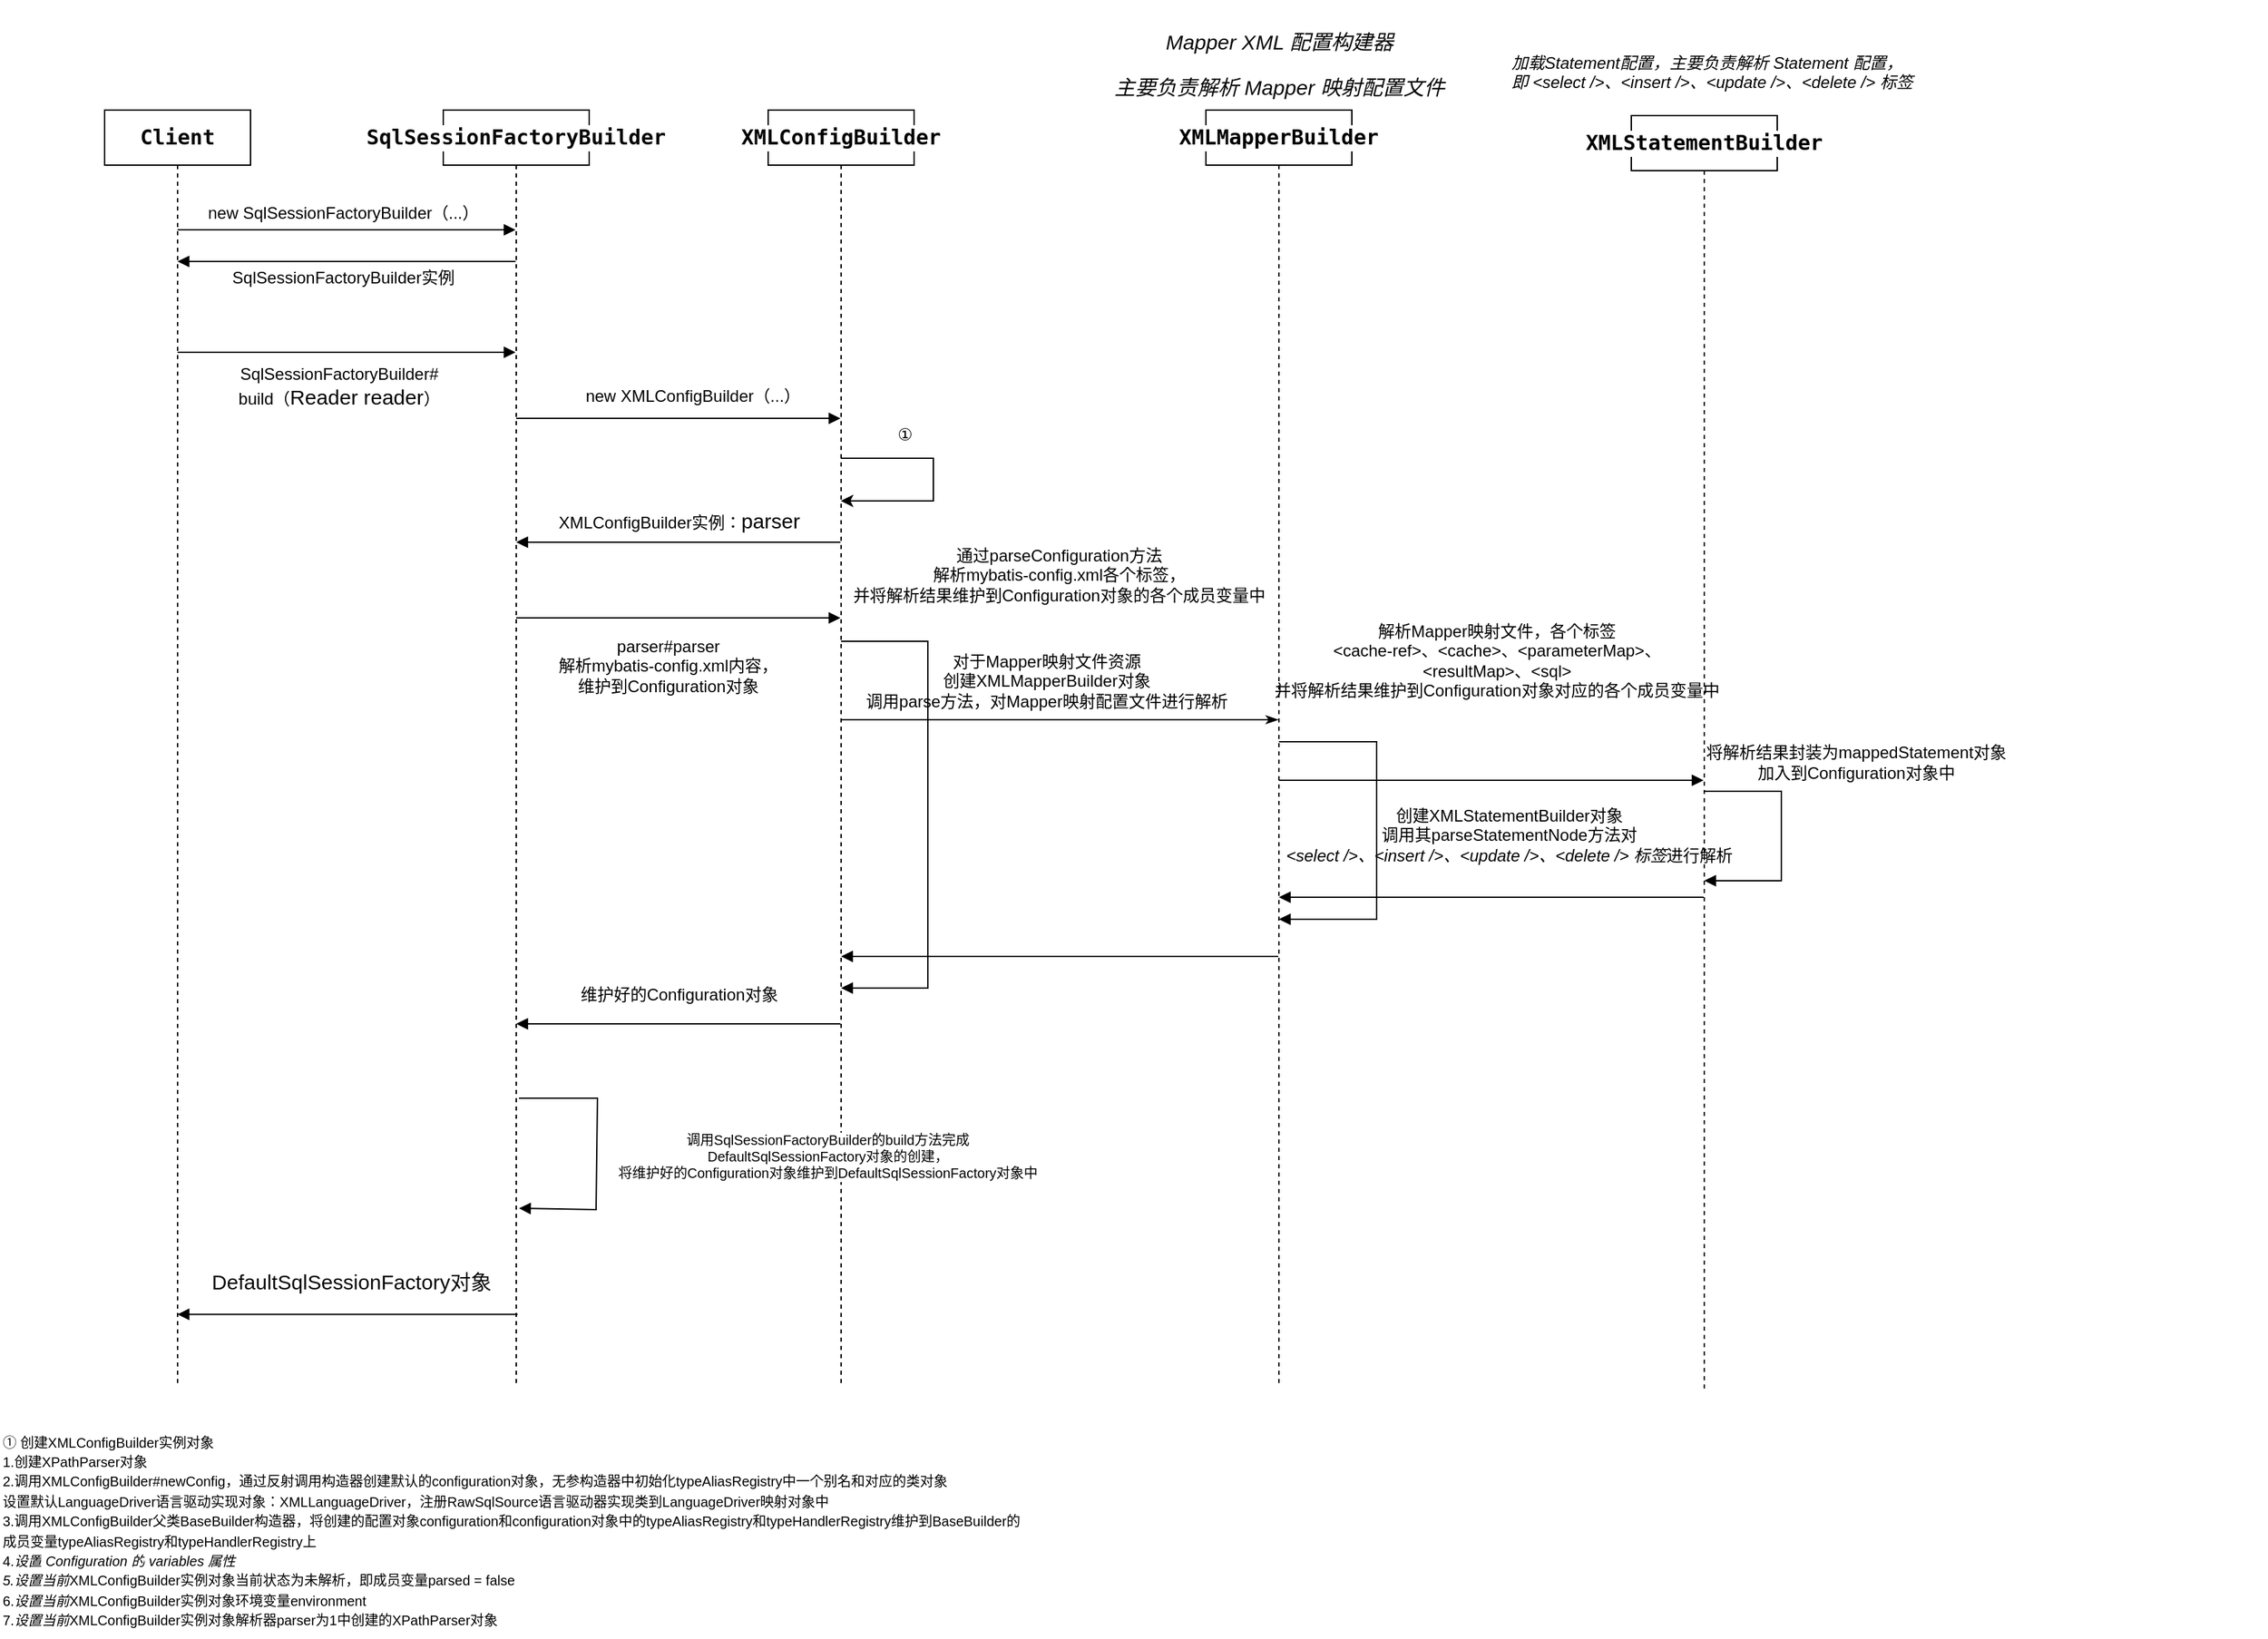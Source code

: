 <mxfile version="26.2.12">
  <diagram name="Page-1" id="74e2e168-ea6b-b213-b513-2b3c1d86103e">
    <mxGraphModel dx="681" dy="350" grid="0" gridSize="10" guides="1" tooltips="1" connect="1" arrows="1" fold="1" page="1" pageScale="1" pageWidth="1600" pageHeight="1200" background="none" math="0" shadow="0">
      <root>
        <mxCell id="0" />
        <mxCell id="1" parent="0" />
        <mxCell id="D4scbfHp7Lcl8xsNsMal-7" style="edgeStyle=orthogonalEdgeStyle;rounded=0;orthogonalLoop=1;jettySize=auto;html=1;curved=0;endArrow=block;endFill=1;" edge="1" parent="1" source="D4scbfHp7Lcl8xsNsMal-1" target="D4scbfHp7Lcl8xsNsMal-4">
          <mxGeometry relative="1" as="geometry">
            <Array as="points">
              <mxPoint x="300" y="190" />
              <mxPoint x="300" y="190" />
            </Array>
          </mxGeometry>
        </mxCell>
        <mxCell id="D4scbfHp7Lcl8xsNsMal-12" style="edgeStyle=orthogonalEdgeStyle;rounded=0;orthogonalLoop=1;jettySize=auto;html=1;curved=0;endArrow=block;endFill=1;" edge="1" parent="1" source="D4scbfHp7Lcl8xsNsMal-1" target="D4scbfHp7Lcl8xsNsMal-3">
          <mxGeometry relative="1" as="geometry">
            <Array as="points">
              <mxPoint x="495" y="304" />
              <mxPoint x="495" y="304" />
            </Array>
          </mxGeometry>
        </mxCell>
        <mxCell id="D4scbfHp7Lcl8xsNsMal-20" style="edgeStyle=orthogonalEdgeStyle;rounded=0;orthogonalLoop=1;jettySize=auto;html=1;curved=0;endArrow=block;endFill=1;" edge="1" parent="1" source="D4scbfHp7Lcl8xsNsMal-1" target="D4scbfHp7Lcl8xsNsMal-3">
          <mxGeometry relative="1" as="geometry">
            <Array as="points">
              <mxPoint x="542" y="449" />
              <mxPoint x="542" y="449" />
            </Array>
          </mxGeometry>
        </mxCell>
        <mxCell id="D4scbfHp7Lcl8xsNsMal-51" style="edgeStyle=none;rounded=0;orthogonalLoop=1;jettySize=auto;html=1;curved=0;exitX=0.509;exitY=0.945;exitDx=0;exitDy=0;exitPerimeter=0;endArrow=block;endFill=1;" edge="1" parent="1" source="D4scbfHp7Lcl8xsNsMal-1" target="D4scbfHp7Lcl8xsNsMal-4">
          <mxGeometry relative="1" as="geometry">
            <mxPoint x="384.43" y="954" as="sourcePoint" />
            <mxPoint x="139.004" y="954" as="targetPoint" />
          </mxGeometry>
        </mxCell>
        <mxCell id="D4scbfHp7Lcl8xsNsMal-1" value="&lt;div style=&quot;background-color: rgb(255, 255, 255); color: rgb(8, 8, 8);&quot;&gt;&lt;pre style=&quot;font-family:&#39;JetBrains Mono&#39;,monospace;font-size:11.3pt;&quot;&gt;&lt;b&gt;SqlSessionFactoryBuilder&lt;/b&gt;&lt;/pre&gt;&lt;/div&gt;" style="shape=umlLifeline;perimeter=lifelinePerimeter;whiteSpace=wrap;html=1;container=1;dropTarget=0;collapsible=0;recursiveResize=0;outlineConnect=0;portConstraint=eastwest;newEdgeStyle={&quot;curved&quot;:0,&quot;rounded&quot;:0};" vertex="1" parent="1">
          <mxGeometry x="332" y="80" width="106" height="926" as="geometry" />
        </mxCell>
        <mxCell id="D4scbfHp7Lcl8xsNsMal-16" style="edgeStyle=orthogonalEdgeStyle;rounded=0;orthogonalLoop=1;jettySize=auto;html=1;curved=0;endArrow=block;endFill=1;" edge="1" parent="1" source="D4scbfHp7Lcl8xsNsMal-3" target="D4scbfHp7Lcl8xsNsMal-1">
          <mxGeometry relative="1" as="geometry">
            <Array as="points">
              <mxPoint x="481" y="394" />
              <mxPoint x="481" y="394" />
            </Array>
          </mxGeometry>
        </mxCell>
        <mxCell id="D4scbfHp7Lcl8xsNsMal-26" style="edgeStyle=orthogonalEdgeStyle;rounded=0;orthogonalLoop=1;jettySize=auto;html=1;curved=0;endArrow=classicThin;endFill=1;" edge="1" parent="1" source="D4scbfHp7Lcl8xsNsMal-3" target="D4scbfHp7Lcl8xsNsMal-24">
          <mxGeometry relative="1" as="geometry">
            <Array as="points">
              <mxPoint x="831" y="523" />
              <mxPoint x="831" y="523" />
            </Array>
          </mxGeometry>
        </mxCell>
        <mxCell id="D4scbfHp7Lcl8xsNsMal-40" style="edgeStyle=none;rounded=0;orthogonalLoop=1;jettySize=auto;html=1;curved=0;endArrow=block;endFill=1;" edge="1" parent="1" source="D4scbfHp7Lcl8xsNsMal-3" target="D4scbfHp7Lcl8xsNsMal-1">
          <mxGeometry relative="1" as="geometry">
            <Array as="points">
              <mxPoint x="501" y="744" />
            </Array>
          </mxGeometry>
        </mxCell>
        <mxCell id="D4scbfHp7Lcl8xsNsMal-3" value="&lt;div style=&quot;background-color: rgb(255, 255, 255); color: rgb(8, 8, 8);&quot;&gt;&lt;pre style=&quot;font-family:&#39;JetBrains Mono&#39;,monospace;font-size:11.3pt;&quot;&gt;&lt;div&gt;&lt;pre style=&quot;font-family:&#39;JetBrains Mono&#39;,monospace;font-size:11.3pt;&quot;&gt;&lt;span style=&quot;color:#000000;&quot;&gt;&lt;b&gt;XMLConfigBuilder&lt;/b&gt;&lt;/span&gt;&lt;/pre&gt;&lt;/div&gt;&lt;/pre&gt;&lt;/div&gt;" style="shape=umlLifeline;perimeter=lifelinePerimeter;whiteSpace=wrap;html=1;container=1;dropTarget=0;collapsible=0;recursiveResize=0;outlineConnect=0;portConstraint=eastwest;newEdgeStyle={&quot;curved&quot;:0,&quot;rounded&quot;:0};" vertex="1" parent="1">
          <mxGeometry x="568" y="80" width="106" height="926" as="geometry" />
        </mxCell>
        <mxCell id="D4scbfHp7Lcl8xsNsMal-5" style="edgeStyle=orthogonalEdgeStyle;rounded=0;orthogonalLoop=1;jettySize=auto;html=1;curved=0;endArrow=block;endFill=1;" edge="1" parent="1" source="D4scbfHp7Lcl8xsNsMal-4" target="D4scbfHp7Lcl8xsNsMal-1">
          <mxGeometry relative="1" as="geometry">
            <Array as="points">
              <mxPoint x="258" y="167" />
              <mxPoint x="258" y="167" />
            </Array>
          </mxGeometry>
        </mxCell>
        <mxCell id="D4scbfHp7Lcl8xsNsMal-4" value="&lt;div style=&quot;background-color: rgb(255, 255, 255); color: rgb(8, 8, 8);&quot;&gt;&lt;pre style=&quot;font-family:&#39;JetBrains Mono&#39;,monospace;font-size:11.3pt;&quot;&gt;&lt;b&gt;Client&lt;/b&gt;&lt;/pre&gt;&lt;/div&gt;" style="shape=umlLifeline;perimeter=lifelinePerimeter;whiteSpace=wrap;html=1;container=1;dropTarget=0;collapsible=0;recursiveResize=0;outlineConnect=0;portConstraint=eastwest;newEdgeStyle={&quot;curved&quot;:0,&quot;rounded&quot;:0};" vertex="1" parent="1">
          <mxGeometry x="86" y="80" width="106" height="926" as="geometry" />
        </mxCell>
        <mxCell id="D4scbfHp7Lcl8xsNsMal-6" value="new SqlSessionFactoryBuilder（...）" style="text;html=1;align=center;verticalAlign=middle;resizable=0;points=[];autosize=1;strokeColor=none;fillColor=none;" vertex="1" parent="1">
          <mxGeometry x="151" y="142" width="215" height="26" as="geometry" />
        </mxCell>
        <mxCell id="D4scbfHp7Lcl8xsNsMal-8" value="SqlSessionFactoryBuilder实例" style="text;html=1;align=center;verticalAlign=middle;resizable=0;points=[];autosize=1;strokeColor=none;fillColor=none;" vertex="1" parent="1">
          <mxGeometry x="169" y="189" width="179" height="26" as="geometry" />
        </mxCell>
        <mxCell id="D4scbfHp7Lcl8xsNsMal-10" style="edgeStyle=orthogonalEdgeStyle;rounded=0;orthogonalLoop=1;jettySize=auto;html=1;curved=0;endArrow=block;endFill=1;" edge="1" parent="1" source="D4scbfHp7Lcl8xsNsMal-4" target="D4scbfHp7Lcl8xsNsMal-1">
          <mxGeometry relative="1" as="geometry">
            <mxPoint x="140" y="247" as="sourcePoint" />
            <mxPoint x="383" y="247" as="targetPoint" />
            <Array as="points">
              <mxPoint x="257" y="256" />
              <mxPoint x="257" y="256" />
            </Array>
          </mxGeometry>
        </mxCell>
        <mxCell id="D4scbfHp7Lcl8xsNsMal-11" value="&lt;font face=&quot;Helvetica&quot;&gt;SqlSessionFactoryBuilder#&lt;/font&gt;&lt;div&gt;&lt;font face=&quot;Helvetica&quot;&gt;build（&lt;span style=&quot;font-size: 15.067px; background-color: rgb(255, 255, 255);&quot;&gt;Reader reader&lt;/span&gt;&lt;span style=&quot;background-color: transparent; color: light-dark(rgb(0, 0, 0), rgb(255, 255, 255));&quot;&gt;）&lt;/span&gt;&lt;/font&gt;&lt;/div&gt;" style="text;html=1;align=center;verticalAlign=middle;resizable=0;points=[];autosize=1;strokeColor=none;fillColor=none;fontFamily=Helvetica;fontSize=12;fontColor=default;" vertex="1" parent="1">
          <mxGeometry x="173" y="259" width="165" height="44" as="geometry" />
        </mxCell>
        <mxCell id="D4scbfHp7Lcl8xsNsMal-13" value="&lt;font&gt;new&amp;nbsp;&lt;span style=&quot;background-color: rgb(255, 255, 255);&quot;&gt;XMLConfigBuilder&lt;/span&gt;&lt;span style=&quot;background-color: transparent;&quot;&gt;（...）&lt;/span&gt;&lt;/font&gt;" style="text;html=1;align=center;verticalAlign=middle;resizable=0;points=[];autosize=1;strokeColor=none;fillColor=none;" vertex="1" parent="1">
          <mxGeometry x="426" y="275" width="174" height="26" as="geometry" />
        </mxCell>
        <mxCell id="D4scbfHp7Lcl8xsNsMal-14" style="edgeStyle=orthogonalEdgeStyle;rounded=0;orthogonalLoop=1;jettySize=auto;html=1;curved=0;" edge="1" parent="1">
          <mxGeometry relative="1" as="geometry">
            <mxPoint x="620.81" y="332.97" as="sourcePoint" />
            <mxPoint x="620.81" y="364.004" as="targetPoint" />
            <Array as="points">
              <mxPoint x="688" y="332.97" />
              <mxPoint x="658" y="363.97" />
            </Array>
          </mxGeometry>
        </mxCell>
        <mxCell id="D4scbfHp7Lcl8xsNsMal-15" value="&lt;font face=&quot;Helvetica&quot; style=&quot;font-size: 10px;&quot;&gt;① 创建XMLConfigBuilder实例对象&lt;/font&gt;&lt;div&gt;&lt;font face=&quot;Helvetica&quot; style=&quot;font-size: 10px;&quot;&gt;1.创建XPathParser对象&lt;/font&gt;&lt;div&gt;&lt;font face=&quot;Helvetica&quot; style=&quot;font-size: 10px;&quot;&gt;&lt;font style=&quot;&quot;&gt;2.调用XMLConfigBuilder#newConfig，&lt;/font&gt;&lt;span style=&quot;background-color: transparent;&quot;&gt;通过反射调用构造器创建默认的configuration对象，无参构造器中初始化&lt;/span&gt;&lt;span style=&quot;background-color: rgb(255, 255, 255);&quot;&gt;typeAliasRegistry中一个别名和对应的类对象&lt;/span&gt;&lt;/font&gt;&lt;/div&gt;&lt;div&gt;&lt;span style=&quot;background-color: rgb(255, 255, 255);&quot;&gt;&lt;font face=&quot;Helvetica&quot; style=&quot;font-size: 10px;&quot;&gt;设置默认LanguageDriver语言驱动实现对象：XMLLanguageDriver，注册RawSqlSource语言驱动器实现类到LanguageDriver映射对象中&lt;/font&gt;&lt;/span&gt;&lt;/div&gt;&lt;div&gt;&lt;font face=&quot;Helvetica&quot; style=&quot;font-size: 10px;&quot;&gt;3.调用XMLConfigBuilder父类BaseBuilder构造器，将创建的配置对象configuration和configuration对象中的typeAliasRegistry和typeHandlerRegistry维护到BaseBuilder的&lt;/font&gt;&lt;/div&gt;&lt;/div&gt;&lt;div&gt;&lt;font face=&quot;Helvetica&quot; style=&quot;font-size: 10px;&quot;&gt;成员变量&lt;span style=&quot;background-color: transparent;&quot;&gt;typeAliasRegistry&lt;/span&gt;&lt;span style=&quot;background-color: transparent;&quot;&gt;和typeHandlerRegistry上&lt;/span&gt;&lt;/font&gt;&lt;/div&gt;&lt;div&gt;&lt;font face=&quot;Helvetica&quot; style=&quot;font-size: 10px;&quot;&gt;&lt;span style=&quot;background-color: transparent;&quot;&gt;4.&lt;/span&gt;&lt;span style=&quot;background-color: rgb(255, 255, 255); font-style: italic;&quot;&gt;设置&lt;/span&gt;&lt;span style=&quot;background-color: rgb(255, 255, 255); font-style: italic;&quot;&gt; Configuration &lt;/span&gt;&lt;span style=&quot;background-color: rgb(255, 255, 255); font-style: italic;&quot;&gt;的&lt;/span&gt;&lt;span style=&quot;background-color: rgb(255, 255, 255); font-style: italic;&quot;&gt; variables &lt;/span&gt;&lt;span style=&quot;background-color: rgb(255, 255, 255); font-style: italic;&quot;&gt;属性&lt;/span&gt;&lt;/font&gt;&lt;/div&gt;&lt;div&gt;&lt;font face=&quot;Helvetica&quot; style=&quot;font-size: 10px;&quot;&gt;&lt;span style=&quot;background-color: rgb(255, 255, 255); font-style: italic;&quot;&gt;5.设置当前&lt;/span&gt;&lt;/font&gt;&lt;span style=&quot;font-size: 10px; background-color: transparent; color: light-dark(rgb(0, 0, 0), rgb(255, 255, 255));&quot;&gt;XMLConfigBuilder实例对象当前状态为未解析，即成员变量parsed = false&lt;/span&gt;&lt;/div&gt;&lt;div&gt;&lt;span style=&quot;font-size: 10px; background-color: transparent; color: light-dark(rgb(0, 0, 0), rgb(255, 255, 255));&quot;&gt;6.&lt;/span&gt;&lt;font style=&quot;background-color: transparent; font-size: 10px;&quot; face=&quot;Helvetica&quot;&gt;&lt;span style=&quot;background-color: rgb(255, 255, 255); font-style: italic;&quot;&gt;设置当前&lt;/span&gt;&lt;/font&gt;&lt;span style=&quot;background-color: transparent; color: light-dark(rgb(0, 0, 0), rgb(255, 255, 255)); font-size: 10px;&quot;&gt;XMLConfigBuilder实例对象环境变量environment&lt;/span&gt;&lt;/div&gt;&lt;div&gt;&lt;span style=&quot;background-color: transparent; color: light-dark(rgb(0, 0, 0), rgb(255, 255, 255)); font-size: 10px;&quot;&gt;7.&lt;/span&gt;&lt;font style=&quot;background-color: transparent; font-size: 10px;&quot; face=&quot;Helvetica&quot;&gt;&lt;span style=&quot;background-color: rgb(255, 255, 255); font-style: italic;&quot;&gt;设置当前&lt;/span&gt;&lt;/font&gt;&lt;span style=&quot;background-color: transparent; color: light-dark(rgb(0, 0, 0), rgb(255, 255, 255)); font-size: 10px;&quot;&gt;XMLConfigBuilder实例对象解析器parser为1中创建的XPathParser对象&lt;/span&gt;&lt;/div&gt;" style="text;html=1;align=left;verticalAlign=middle;resizable=0;points=[];autosize=1;strokeColor=none;fillColor=none;" vertex="1" parent="1">
          <mxGeometry x="10" y="1033" width="757" height="157" as="geometry" />
        </mxCell>
        <mxCell id="D4scbfHp7Lcl8xsNsMal-17" value="&lt;font face=&quot;Helvetica&quot;&gt;XMLConfigBuilder实例：&lt;span style=&quot;font-size: 11.3pt; background-color: rgb(255, 255, 255);&quot;&gt;parser&lt;/span&gt;&lt;/font&gt;" style="text;html=1;align=center;verticalAlign=middle;resizable=0;points=[];autosize=1;strokeColor=none;fillColor=none;" vertex="1" parent="1">
          <mxGeometry x="406" y="364" width="193" height="30" as="geometry" />
        </mxCell>
        <mxCell id="D4scbfHp7Lcl8xsNsMal-18" value="①" style="text;html=1;align=center;verticalAlign=middle;resizable=0;points=[];autosize=1;strokeColor=none;fillColor=none;" vertex="1" parent="1">
          <mxGeometry x="652" y="303" width="30" height="26" as="geometry" />
        </mxCell>
        <mxCell id="D4scbfHp7Lcl8xsNsMal-21" value="parser#parser&lt;div&gt;解析mybatis-config.xml内容，&lt;/div&gt;&lt;div&gt;维护到Configuration对象&lt;/div&gt;" style="text;html=1;align=center;verticalAlign=middle;resizable=0;points=[];autosize=1;strokeColor=none;fillColor=none;" vertex="1" parent="1">
          <mxGeometry x="406" y="456" width="177" height="55" as="geometry" />
        </mxCell>
        <mxCell id="D4scbfHp7Lcl8xsNsMal-22" style="edgeStyle=orthogonalEdgeStyle;rounded=0;orthogonalLoop=1;jettySize=auto;html=1;curved=0;endArrow=block;endFill=1;" edge="1" parent="1" source="D4scbfHp7Lcl8xsNsMal-3" target="D4scbfHp7Lcl8xsNsMal-3">
          <mxGeometry relative="1" as="geometry">
            <mxPoint x="649.0" y="483" as="sourcePoint" />
            <mxPoint x="649.0" y="503" as="targetPoint" />
            <Array as="points">
              <mxPoint x="684" y="466" />
              <mxPoint x="684" y="718" />
            </Array>
          </mxGeometry>
        </mxCell>
        <mxCell id="D4scbfHp7Lcl8xsNsMal-23" value="通过parseConfiguration方法&lt;div&gt;解析mybatis-config.xml各个标签，&lt;/div&gt;&lt;div&gt;并将解析结果维护到Configuration对象的各个成员变量中&lt;/div&gt;" style="text;html=1;align=center;verticalAlign=middle;resizable=0;points=[];autosize=1;strokeColor=none;fillColor=none;" vertex="1" parent="1">
          <mxGeometry x="620" y="390" width="317" height="55" as="geometry" />
        </mxCell>
        <mxCell id="D4scbfHp7Lcl8xsNsMal-33" style="edgeStyle=orthogonalEdgeStyle;rounded=0;orthogonalLoop=1;jettySize=auto;html=1;curved=0;endArrow=block;endFill=1;" edge="1" parent="1" source="D4scbfHp7Lcl8xsNsMal-24" target="D4scbfHp7Lcl8xsNsMal-31">
          <mxGeometry relative="1" as="geometry">
            <Array as="points">
              <mxPoint x="1081" y="567" />
              <mxPoint x="1081" y="567" />
            </Array>
          </mxGeometry>
        </mxCell>
        <mxCell id="D4scbfHp7Lcl8xsNsMal-39" style="edgeStyle=orthogonalEdgeStyle;rounded=0;orthogonalLoop=1;jettySize=auto;html=1;curved=0;endArrow=block;endFill=1;" edge="1" parent="1" source="D4scbfHp7Lcl8xsNsMal-24" target="D4scbfHp7Lcl8xsNsMal-3">
          <mxGeometry relative="1" as="geometry">
            <Array as="points">
              <mxPoint x="800" y="695" />
              <mxPoint x="800" y="695" />
            </Array>
          </mxGeometry>
        </mxCell>
        <mxCell id="D4scbfHp7Lcl8xsNsMal-24" value="&lt;div style=&quot;background-color: rgb(255, 255, 255); color: rgb(8, 8, 8);&quot;&gt;&lt;pre style=&quot;font-family:&#39;JetBrains Mono&#39;,monospace;font-size:11.3pt;&quot;&gt;&lt;div&gt;&lt;pre style=&quot;font-family:&#39;JetBrains Mono&#39;,monospace;font-size:11.3pt;&quot;&gt;&lt;span style=&quot;color: rgb(0, 0, 0);&quot;&gt;&lt;b&gt;XMLMapperBuilder&lt;/b&gt;&lt;/span&gt;&lt;/pre&gt;&lt;/div&gt;&lt;/pre&gt;&lt;/div&gt;" style="shape=umlLifeline;perimeter=lifelinePerimeter;whiteSpace=wrap;html=1;container=1;dropTarget=0;collapsible=0;recursiveResize=0;outlineConnect=0;portConstraint=eastwest;newEdgeStyle={&quot;curved&quot;:0,&quot;rounded&quot;:0};" vertex="1" parent="1">
          <mxGeometry x="886" y="80" width="106" height="926" as="geometry" />
        </mxCell>
        <mxCell id="D4scbfHp7Lcl8xsNsMal-25" value="&lt;div style=&quot;background-color: rgb(255, 255, 255);&quot;&gt;&lt;pre style=&quot;font-size: 11.3pt;&quot;&gt;&lt;font face=&quot;Helvetica&quot; style=&quot;color: rgb(8, 8, 8);&quot;&gt;&lt;span style=&quot;font-style: italic;&quot;&gt;Mapper XML &lt;/span&gt;&lt;span style=&quot;font-style: italic;&quot;&gt;配置构建器&lt;/span&gt;&lt;/font&gt;&lt;/pre&gt;&lt;pre style=&quot;font-size: 11.3pt;&quot;&gt;&lt;font face=&quot;Helvetica&quot; style=&quot;color: rgb(8, 8, 8);&quot;&gt;&lt;span style=&quot;font-style: italic;&quot;&gt;主要负责解析 &lt;/span&gt;&lt;span style=&quot;font-style: italic;&quot;&gt;Mapper &lt;/span&gt;&lt;span style=&quot;font-style: italic;&quot;&gt;映射配置文件&lt;/span&gt;&lt;/font&gt;&lt;/pre&gt;&lt;/div&gt;" style="text;html=1;align=center;verticalAlign=middle;resizable=0;points=[];autosize=1;strokeColor=none;fillColor=none;" vertex="1" parent="1">
          <mxGeometry x="810" width="258" height="93" as="geometry" />
        </mxCell>
        <mxCell id="D4scbfHp7Lcl8xsNsMal-27" value="对于Mapper映射文件资源&lt;div&gt;创建XMLMapperBuilder对象&lt;div&gt;调用parse方法，对Mapper映射配置文件进行解析&lt;/div&gt;&lt;/div&gt;" style="text;html=1;align=center;verticalAlign=middle;resizable=0;points=[];autosize=1;strokeColor=none;fillColor=none;" vertex="1" parent="1">
          <mxGeometry x="629" y="467" width="281" height="55" as="geometry" />
        </mxCell>
        <mxCell id="D4scbfHp7Lcl8xsNsMal-28" style="edgeStyle=orthogonalEdgeStyle;rounded=0;orthogonalLoop=1;jettySize=auto;html=1;curved=0;endArrow=block;endFill=1;" edge="1" parent="1" source="D4scbfHp7Lcl8xsNsMal-24" target="D4scbfHp7Lcl8xsNsMal-24">
          <mxGeometry relative="1" as="geometry">
            <Array as="points">
              <mxPoint x="1010" y="539" />
              <mxPoint x="1010" y="668" />
            </Array>
          </mxGeometry>
        </mxCell>
        <mxCell id="D4scbfHp7Lcl8xsNsMal-29" value="解析Mapper映射文件，各个标签&lt;div&gt;&amp;lt;cache-ref&amp;gt;、&amp;lt;cache&amp;gt;、&amp;lt;parameterMap&amp;gt;、&lt;/div&gt;&lt;div&gt;&amp;lt;resultMap&amp;gt;、&amp;lt;sql&amp;gt;&lt;br&gt;&lt;div&gt;并将解析结果维护到Configuration对象对应的各个成员变量中&lt;/div&gt;&lt;/div&gt;" style="text;html=1;align=center;verticalAlign=middle;resizable=0;points=[];autosize=1;strokeColor=none;fillColor=none;" vertex="1" parent="1">
          <mxGeometry x="926" y="445" width="341" height="70" as="geometry" />
        </mxCell>
        <mxCell id="D4scbfHp7Lcl8xsNsMal-38" style="edgeStyle=orthogonalEdgeStyle;rounded=0;orthogonalLoop=1;jettySize=auto;html=1;curved=0;endArrow=block;endFill=1;" edge="1" parent="1" source="D4scbfHp7Lcl8xsNsMal-31" target="D4scbfHp7Lcl8xsNsMal-24">
          <mxGeometry relative="1" as="geometry">
            <Array as="points">
              <mxPoint x="1086" y="652" />
              <mxPoint x="1086" y="652" />
            </Array>
          </mxGeometry>
        </mxCell>
        <mxCell id="D4scbfHp7Lcl8xsNsMal-31" value="&lt;div style=&quot;background-color: rgb(255, 255, 255); color: rgb(8, 8, 8);&quot;&gt;&lt;pre style=&quot;font-family:&#39;JetBrains Mono&#39;,monospace;font-size:11.3pt;&quot;&gt;&lt;div&gt;&lt;pre style=&quot;font-family:&#39;JetBrains Mono&#39;,monospace;font-size:11.3pt;&quot;&gt;&lt;span style=&quot;color: rgb(0, 0, 0);&quot;&gt;&lt;b&gt;XMLStatementBuilder&lt;/b&gt;&lt;/span&gt;&lt;/pre&gt;&lt;/div&gt;&lt;/pre&gt;&lt;/div&gt;" style="shape=umlLifeline;perimeter=lifelinePerimeter;whiteSpace=wrap;html=1;container=1;dropTarget=0;collapsible=0;recursiveResize=0;outlineConnect=0;portConstraint=eastwest;newEdgeStyle={&quot;curved&quot;:0,&quot;rounded&quot;:0};" vertex="1" parent="1">
          <mxGeometry x="1195" y="84" width="106" height="926" as="geometry" />
        </mxCell>
        <mxCell id="D4scbfHp7Lcl8xsNsMal-32" value="&lt;div&gt;&lt;div style=&quot;&quot;&gt;&lt;span style=&quot;background-color: light-dark(#ffffff, var(--ge-dark-color, #121212));&quot;&gt;&lt;span style=&quot;font-style: italic;&quot;&gt;加载&lt;/span&gt;&lt;span style=&quot;font-style: italic;&quot;&gt;Statement&lt;/span&gt;&lt;span style=&quot;font-style: italic;&quot;&gt;配置，主要负责解析 &lt;/span&gt;&lt;span style=&quot;font-style: italic;&quot;&gt;Statement &lt;/span&gt;&lt;span style=&quot;font-style: italic;&quot;&gt;配置，&lt;/span&gt;&lt;/span&gt;&lt;/div&gt;&lt;div style=&quot;&quot;&gt;&lt;span style=&quot;background-color: light-dark(#ffffff, var(--ge-dark-color, #121212));&quot;&gt;&lt;span style=&quot;font-style: italic;&quot;&gt;即 &lt;/span&gt;&lt;span style=&quot;font-style: italic;&quot;&gt;&amp;lt;select /&amp;gt;&lt;/span&gt;&lt;span style=&quot;font-style: italic;&quot;&gt;、&lt;/span&gt;&lt;span style=&quot;font-style: italic;&quot;&gt;&amp;lt;insert /&amp;gt;&lt;/span&gt;&lt;span style=&quot;font-style: italic;&quot;&gt;、&lt;/span&gt;&lt;span style=&quot;font-style: italic;&quot;&gt;&amp;lt;update /&amp;gt;&lt;/span&gt;&lt;span style=&quot;font-style: italic;&quot;&gt;、&lt;/span&gt;&lt;span style=&quot;font-style: italic;&quot;&gt;&amp;lt;delete /&amp;gt;&lt;/span&gt;&lt;span style=&quot;font-style: italic;&quot;&gt; &lt;/span&gt;&lt;span style=&quot;font-style: italic;&quot;&gt;标签&lt;/span&gt;&lt;/span&gt;&lt;/div&gt;&lt;/div&gt;" style="text;whiteSpace=wrap;html=1;fontFamily=Helvetica;fontSize=12;fontColor=default;" vertex="1" parent="1">
          <mxGeometry x="1106.003" y="32.004" width="550" height="70" as="geometry" />
        </mxCell>
        <mxCell id="D4scbfHp7Lcl8xsNsMal-47" style="edgeStyle=none;rounded=0;orthogonalLoop=1;jettySize=auto;html=1;curved=0;endArrow=block;endFill=1;" edge="1" parent="1">
          <mxGeometry relative="1" as="geometry">
            <mxPoint x="387.004" y="798" as="sourcePoint" />
            <mxPoint x="387.004" y="878" as="targetPoint" />
            <Array as="points">
              <mxPoint x="444" y="798" />
              <mxPoint x="443" y="879" />
            </Array>
          </mxGeometry>
        </mxCell>
        <mxCell id="D4scbfHp7Lcl8xsNsMal-34" value="创建XMLStatementBuilder对象&lt;div&gt;调用其parseStatementNode方法对&lt;/div&gt;&lt;div&gt;&lt;span style=&quot;background-color: transparent; color: light-dark(rgb(0, 0, 0), rgb(255, 255, 255)); text-wrap-mode: wrap; text-align: left; font-style: italic;&quot;&gt;&amp;lt;select /&amp;gt;&lt;/span&gt;&lt;span style=&quot;background-color: transparent; color: light-dark(rgb(0, 0, 0), rgb(255, 255, 255)); text-wrap-mode: wrap; text-align: left; font-style: italic;&quot;&gt;、&lt;/span&gt;&lt;span style=&quot;background-color: transparent; color: light-dark(rgb(0, 0, 0), rgb(255, 255, 255)); text-wrap-mode: wrap; text-align: left; font-style: italic;&quot;&gt;&amp;lt;insert /&amp;gt;&lt;/span&gt;&lt;span style=&quot;background-color: transparent; color: light-dark(rgb(0, 0, 0), rgb(255, 255, 255)); text-wrap-mode: wrap; text-align: left; font-style: italic;&quot;&gt;、&lt;/span&gt;&lt;span style=&quot;background-color: transparent; color: light-dark(rgb(0, 0, 0), rgb(255, 255, 255)); text-wrap-mode: wrap; text-align: left; font-style: italic;&quot;&gt;&amp;lt;update /&amp;gt;&lt;/span&gt;&lt;span style=&quot;background-color: transparent; color: light-dark(rgb(0, 0, 0), rgb(255, 255, 255)); text-wrap-mode: wrap; text-align: left; font-style: italic;&quot;&gt;、&lt;/span&gt;&lt;span style=&quot;background-color: transparent; color: light-dark(rgb(0, 0, 0), rgb(255, 255, 255)); text-wrap-mode: wrap; text-align: left; font-style: italic;&quot;&gt;&amp;lt;delete /&amp;gt;&lt;/span&gt;&lt;span style=&quot;background-color: transparent; color: light-dark(rgb(0, 0, 0), rgb(255, 255, 255)); text-wrap-mode: wrap; text-align: left; font-style: italic;&quot;&gt;&amp;nbsp;&lt;/span&gt;&lt;span style=&quot;background-color: transparent; color: light-dark(rgb(0, 0, 0), rgb(255, 255, 255)); text-wrap-mode: wrap; text-align: left; font-style: italic;&quot;&gt;标签&lt;/span&gt;&lt;span style=&quot;background-color: transparent; color: light-dark(rgb(0, 0, 0), rgb(255, 255, 255));&quot;&gt;进行解析&lt;/span&gt;&lt;/div&gt;" style="text;html=1;align=center;verticalAlign=middle;resizable=0;points=[];autosize=1;strokeColor=none;fillColor=none;" vertex="1" parent="1">
          <mxGeometry x="935" y="579" width="342" height="55" as="geometry" />
        </mxCell>
        <mxCell id="D4scbfHp7Lcl8xsNsMal-35" style="edgeStyle=orthogonalEdgeStyle;rounded=0;orthogonalLoop=1;jettySize=auto;html=1;curved=0;endArrow=block;endFill=1;" edge="1" parent="1" source="D4scbfHp7Lcl8xsNsMal-31" target="D4scbfHp7Lcl8xsNsMal-31">
          <mxGeometry relative="1" as="geometry">
            <mxPoint x="1249.0" y="575.0" as="sourcePoint" />
            <mxPoint x="1249.0" y="781" as="targetPoint" />
            <Array as="points">
              <mxPoint x="1304" y="575" />
              <mxPoint x="1304" y="640" />
            </Array>
          </mxGeometry>
        </mxCell>
        <mxCell id="D4scbfHp7Lcl8xsNsMal-37" value="将解析结果封装为mappedStatement对象&lt;div&gt;加入到Configuration对象中&lt;/div&gt;" style="text;html=1;align=center;verticalAlign=middle;resizable=0;points=[];autosize=1;strokeColor=none;fillColor=none;" vertex="1" parent="1">
          <mxGeometry x="1240" y="533" width="236" height="41" as="geometry" />
        </mxCell>
        <mxCell id="D4scbfHp7Lcl8xsNsMal-41" value="维护好的Configuration对象" style="text;html=1;align=center;verticalAlign=middle;resizable=0;points=[];autosize=1;strokeColor=none;fillColor=none;" vertex="1" parent="1">
          <mxGeometry x="422" y="710" width="161" height="26" as="geometry" />
        </mxCell>
        <mxCell id="D4scbfHp7Lcl8xsNsMal-52" value="&lt;div style=&quot;background-color:#ffffff;color:#080808&quot;&gt;&lt;div style=&quot;font-size: 11.3pt;&quot;&gt;DefaultSqlSessionFactory对象&lt;/div&gt;&lt;/div&gt;" style="text;html=1;align=center;verticalAlign=middle;resizable=0;points=[];autosize=1;strokeColor=none;fillColor=none;fontFamily=Helvetica;" vertex="1" parent="1">
          <mxGeometry x="151" y="902" width="228" height="60" as="geometry" />
        </mxCell>
        <mxCell id="D4scbfHp7Lcl8xsNsMal-54" value="调用SqlSessionFactoryBuilder的build方法完成&lt;div&gt;&lt;span style=&quot;&quot;&gt;DefaultSqlSessionFactory对象的创建，&lt;/span&gt;&lt;/div&gt;&lt;div&gt;&lt;span style=&quot;&quot;&gt;将维护好的Configuration对象维护到&lt;/span&gt;&lt;span style=&quot;&quot;&gt;DefaultSqlSessionFactory对象中&lt;/span&gt;&lt;/div&gt;" style="text;html=1;align=center;verticalAlign=middle;resizable=0;points=[];autosize=1;strokeColor=none;fillColor=none;fontSize=10;fontFamily=Helvetica;labelBackgroundColor=default;fontColor=default;" vertex="1" parent="1">
          <mxGeometry x="444" y="816" width="333" height="48" as="geometry" />
        </mxCell>
      </root>
    </mxGraphModel>
  </diagram>
</mxfile>
